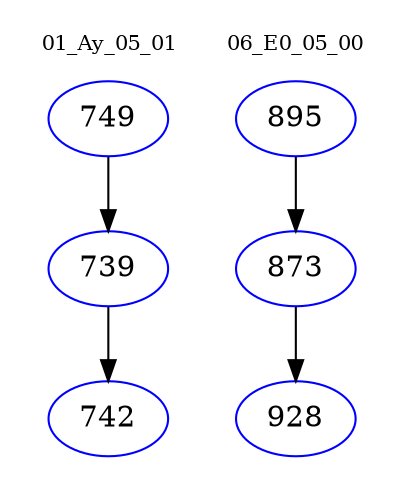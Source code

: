 digraph{
subgraph cluster_0 {
color = white
label = "01_Ay_05_01";
fontsize=10;
T0_749 [label="749", color="blue"]
T0_749 -> T0_739 [color="black"]
T0_739 [label="739", color="blue"]
T0_739 -> T0_742 [color="black"]
T0_742 [label="742", color="blue"]
}
subgraph cluster_1 {
color = white
label = "06_E0_05_00";
fontsize=10;
T1_895 [label="895", color="blue"]
T1_895 -> T1_873 [color="black"]
T1_873 [label="873", color="blue"]
T1_873 -> T1_928 [color="black"]
T1_928 [label="928", color="blue"]
}
}
